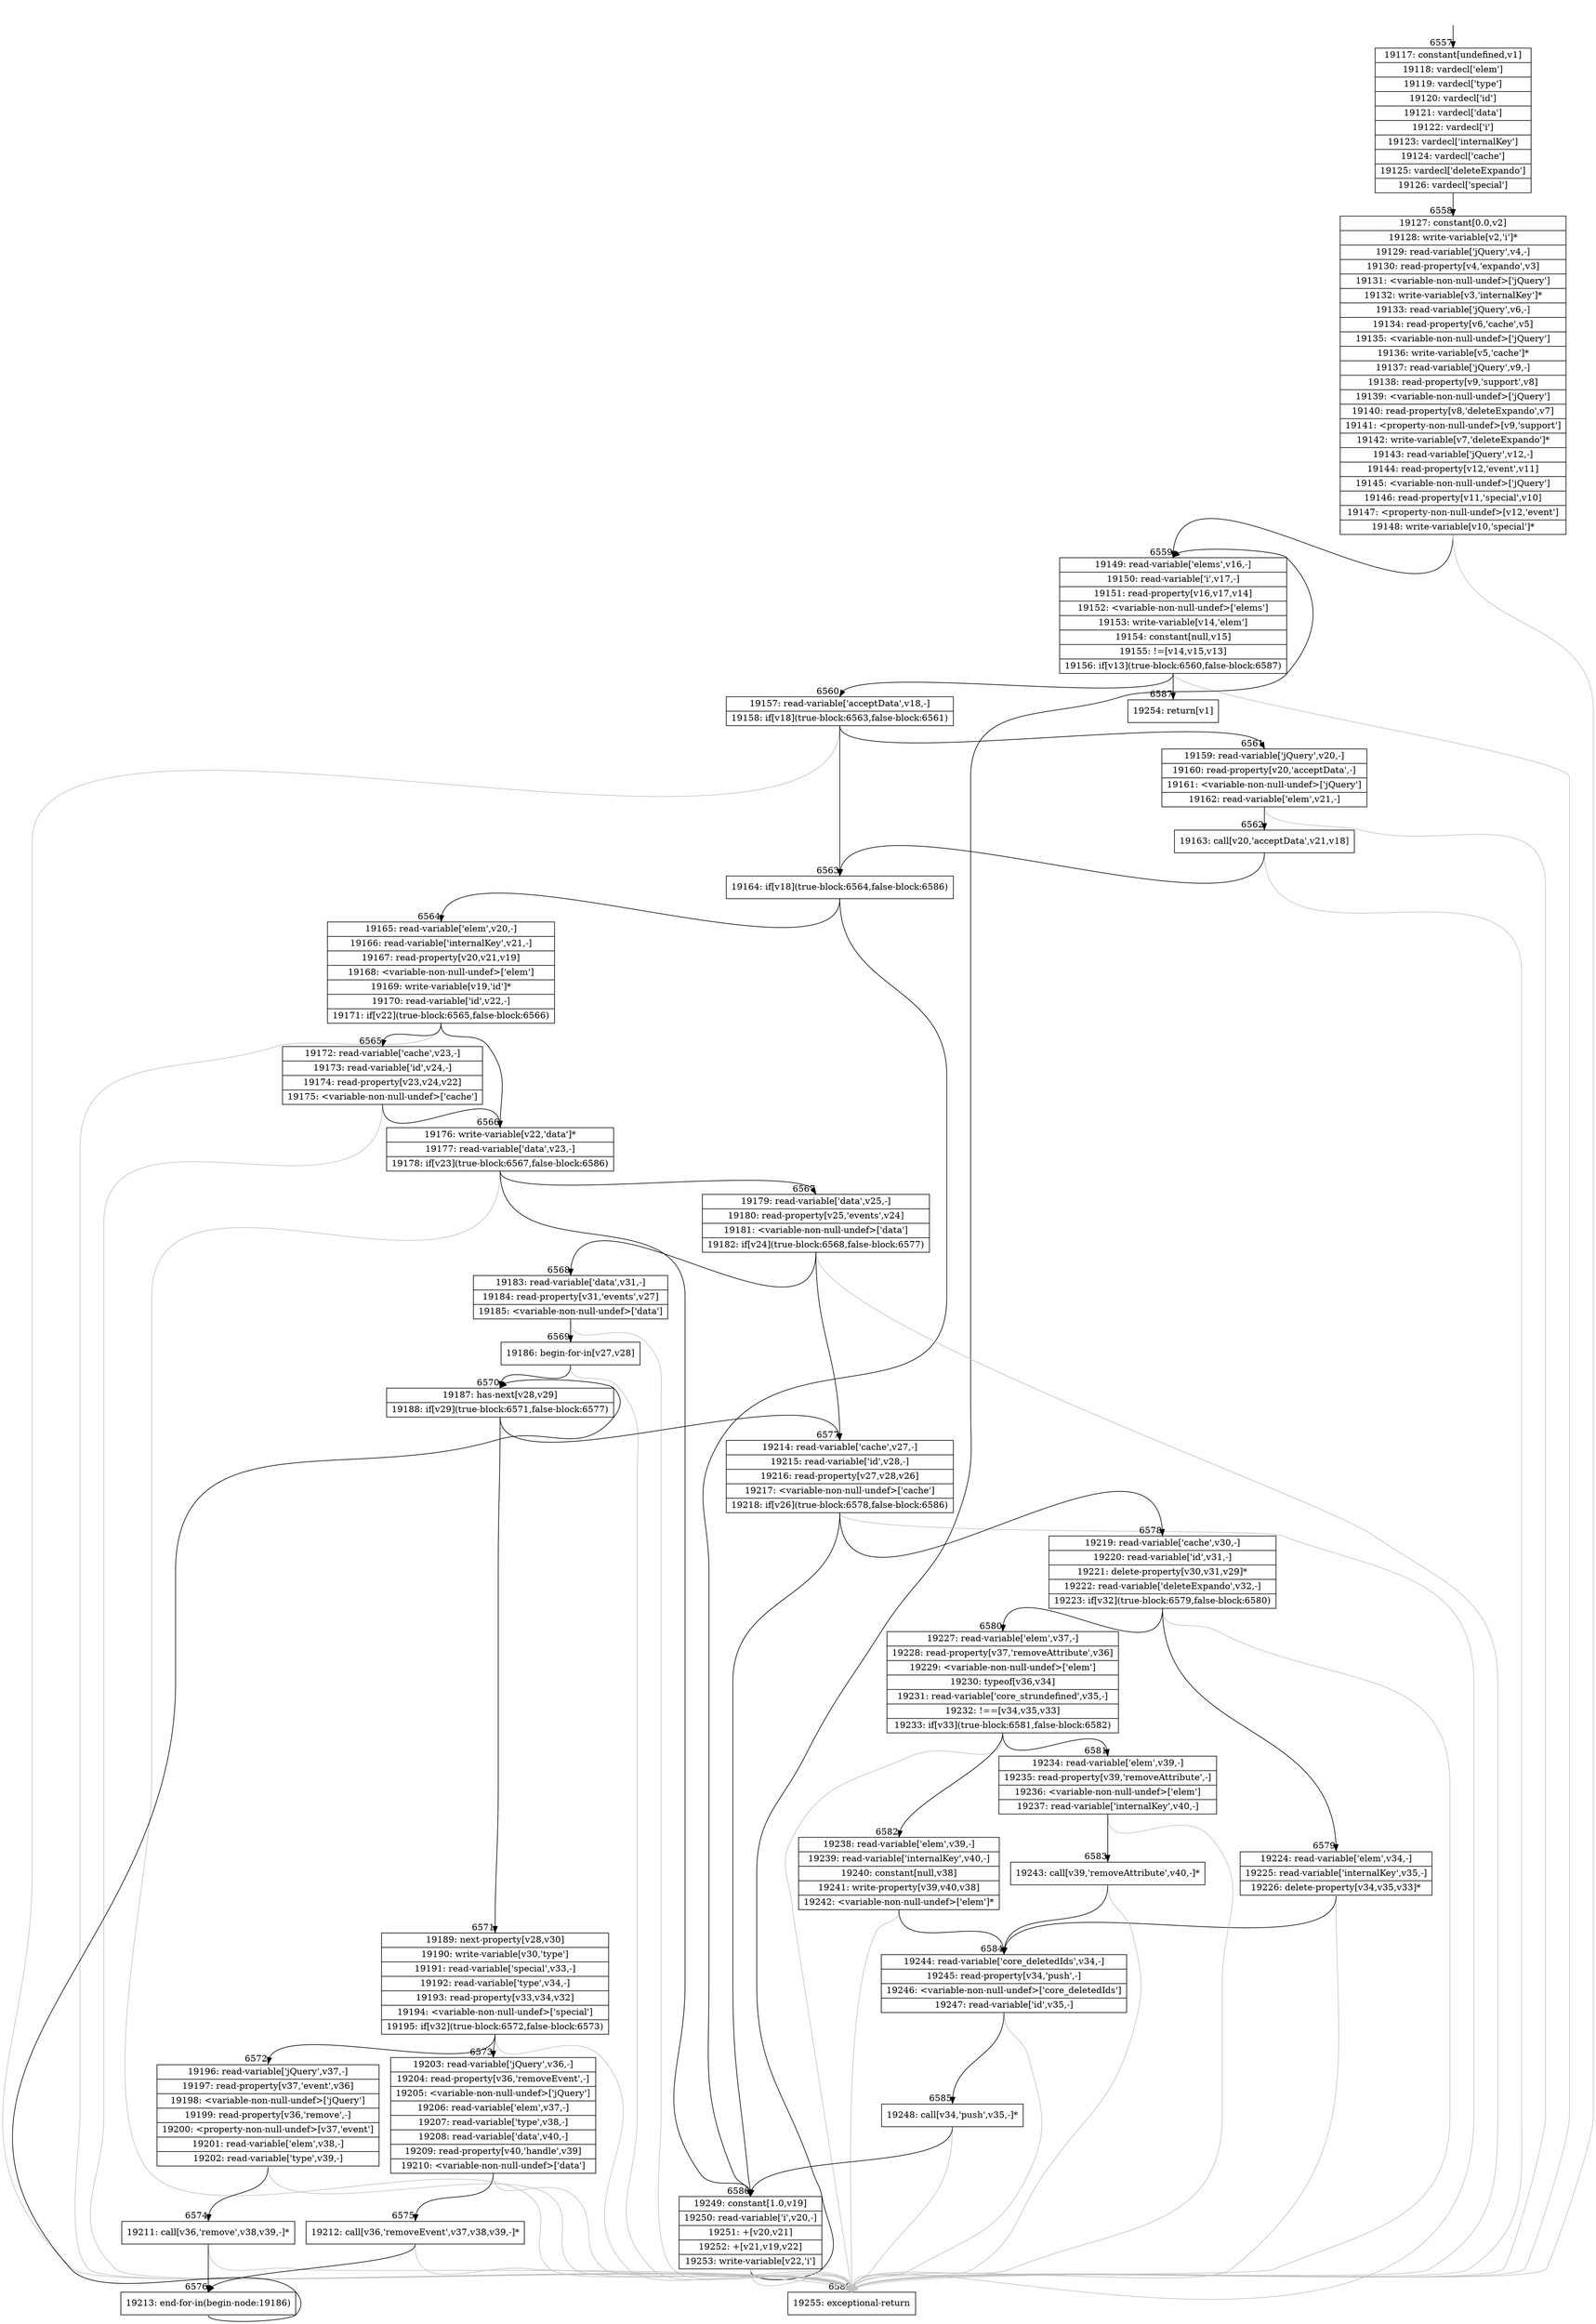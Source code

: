 digraph {
rankdir="TD"
BB_entry416[shape=none,label=""];
BB_entry416 -> BB6557 [tailport=s, headport=n, headlabel="    6557"]
BB6557 [shape=record label="{19117: constant[undefined,v1]|19118: vardecl['elem']|19119: vardecl['type']|19120: vardecl['id']|19121: vardecl['data']|19122: vardecl['i']|19123: vardecl['internalKey']|19124: vardecl['cache']|19125: vardecl['deleteExpando']|19126: vardecl['special']}" ] 
BB6557 -> BB6558 [tailport=s, headport=n, headlabel="      6558"]
BB6558 [shape=record label="{19127: constant[0.0,v2]|19128: write-variable[v2,'i']*|19129: read-variable['jQuery',v4,-]|19130: read-property[v4,'expando',v3]|19131: \<variable-non-null-undef\>['jQuery']|19132: write-variable[v3,'internalKey']*|19133: read-variable['jQuery',v6,-]|19134: read-property[v6,'cache',v5]|19135: \<variable-non-null-undef\>['jQuery']|19136: write-variable[v5,'cache']*|19137: read-variable['jQuery',v9,-]|19138: read-property[v9,'support',v8]|19139: \<variable-non-null-undef\>['jQuery']|19140: read-property[v8,'deleteExpando',v7]|19141: \<property-non-null-undef\>[v9,'support']|19142: write-variable[v7,'deleteExpando']*|19143: read-variable['jQuery',v12,-]|19144: read-property[v12,'event',v11]|19145: \<variable-non-null-undef\>['jQuery']|19146: read-property[v11,'special',v10]|19147: \<property-non-null-undef\>[v12,'event']|19148: write-variable[v10,'special']*}" ] 
BB6558 -> BB6559 [tailport=s, headport=n, headlabel="      6559"]
BB6558 -> BB6588 [tailport=s, headport=n, color=gray, headlabel="      6588"]
BB6559 [shape=record label="{19149: read-variable['elems',v16,-]|19150: read-variable['i',v17,-]|19151: read-property[v16,v17,v14]|19152: \<variable-non-null-undef\>['elems']|19153: write-variable[v14,'elem']|19154: constant[null,v15]|19155: !=[v14,v15,v13]|19156: if[v13](true-block:6560,false-block:6587)}" ] 
BB6559 -> BB6560 [tailport=s, headport=n, headlabel="      6560"]
BB6559 -> BB6587 [tailport=s, headport=n, headlabel="      6587"]
BB6559 -> BB6588 [tailport=s, headport=n, color=gray]
BB6560 [shape=record label="{19157: read-variable['acceptData',v18,-]|19158: if[v18](true-block:6563,false-block:6561)}" ] 
BB6560 -> BB6563 [tailport=s, headport=n, headlabel="      6563"]
BB6560 -> BB6561 [tailport=s, headport=n, headlabel="      6561"]
BB6560 -> BB6588 [tailport=s, headport=n, color=gray]
BB6561 [shape=record label="{19159: read-variable['jQuery',v20,-]|19160: read-property[v20,'acceptData',-]|19161: \<variable-non-null-undef\>['jQuery']|19162: read-variable['elem',v21,-]}" ] 
BB6561 -> BB6562 [tailport=s, headport=n, headlabel="      6562"]
BB6561 -> BB6588 [tailport=s, headport=n, color=gray]
BB6562 [shape=record label="{19163: call[v20,'acceptData',v21,v18]}" ] 
BB6562 -> BB6563 [tailport=s, headport=n]
BB6562 -> BB6588 [tailport=s, headport=n, color=gray]
BB6563 [shape=record label="{19164: if[v18](true-block:6564,false-block:6586)}" ] 
BB6563 -> BB6564 [tailport=s, headport=n, headlabel="      6564"]
BB6563 -> BB6586 [tailport=s, headport=n, headlabel="      6586"]
BB6564 [shape=record label="{19165: read-variable['elem',v20,-]|19166: read-variable['internalKey',v21,-]|19167: read-property[v20,v21,v19]|19168: \<variable-non-null-undef\>['elem']|19169: write-variable[v19,'id']*|19170: read-variable['id',v22,-]|19171: if[v22](true-block:6565,false-block:6566)}" ] 
BB6564 -> BB6566 [tailport=s, headport=n, headlabel="      6566"]
BB6564 -> BB6565 [tailport=s, headport=n, headlabel="      6565"]
BB6564 -> BB6588 [tailport=s, headport=n, color=gray]
BB6565 [shape=record label="{19172: read-variable['cache',v23,-]|19173: read-variable['id',v24,-]|19174: read-property[v23,v24,v22]|19175: \<variable-non-null-undef\>['cache']}" ] 
BB6565 -> BB6566 [tailport=s, headport=n]
BB6565 -> BB6588 [tailport=s, headport=n, color=gray]
BB6566 [shape=record label="{19176: write-variable[v22,'data']*|19177: read-variable['data',v23,-]|19178: if[v23](true-block:6567,false-block:6586)}" ] 
BB6566 -> BB6567 [tailport=s, headport=n, headlabel="      6567"]
BB6566 -> BB6586 [tailport=s, headport=n]
BB6566 -> BB6588 [tailport=s, headport=n, color=gray]
BB6567 [shape=record label="{19179: read-variable['data',v25,-]|19180: read-property[v25,'events',v24]|19181: \<variable-non-null-undef\>['data']|19182: if[v24](true-block:6568,false-block:6577)}" ] 
BB6567 -> BB6568 [tailport=s, headport=n, headlabel="      6568"]
BB6567 -> BB6577 [tailport=s, headport=n, headlabel="      6577"]
BB6567 -> BB6588 [tailport=s, headport=n, color=gray]
BB6568 [shape=record label="{19183: read-variable['data',v31,-]|19184: read-property[v31,'events',v27]|19185: \<variable-non-null-undef\>['data']}" ] 
BB6568 -> BB6569 [tailport=s, headport=n, headlabel="      6569"]
BB6568 -> BB6588 [tailport=s, headport=n, color=gray]
BB6569 [shape=record label="{19186: begin-for-in[v27,v28]}" ] 
BB6569 -> BB6570 [tailport=s, headport=n, headlabel="      6570"]
BB6569 -> BB6588 [tailport=s, headport=n, color=gray]
BB6570 [shape=record label="{19187: has-next[v28,v29]|19188: if[v29](true-block:6571,false-block:6577)}" ] 
BB6570 -> BB6571 [tailport=s, headport=n, headlabel="      6571"]
BB6570 -> BB6577 [tailport=s, headport=n]
BB6571 [shape=record label="{19189: next-property[v28,v30]|19190: write-variable[v30,'type']|19191: read-variable['special',v33,-]|19192: read-variable['type',v34,-]|19193: read-property[v33,v34,v32]|19194: \<variable-non-null-undef\>['special']|19195: if[v32](true-block:6572,false-block:6573)}" ] 
BB6571 -> BB6572 [tailport=s, headport=n, headlabel="      6572"]
BB6571 -> BB6573 [tailport=s, headport=n, headlabel="      6573"]
BB6571 -> BB6588 [tailport=s, headport=n, color=gray]
BB6572 [shape=record label="{19196: read-variable['jQuery',v37,-]|19197: read-property[v37,'event',v36]|19198: \<variable-non-null-undef\>['jQuery']|19199: read-property[v36,'remove',-]|19200: \<property-non-null-undef\>[v37,'event']|19201: read-variable['elem',v38,-]|19202: read-variable['type',v39,-]}" ] 
BB6572 -> BB6574 [tailport=s, headport=n, headlabel="      6574"]
BB6572 -> BB6588 [tailport=s, headport=n, color=gray]
BB6573 [shape=record label="{19203: read-variable['jQuery',v36,-]|19204: read-property[v36,'removeEvent',-]|19205: \<variable-non-null-undef\>['jQuery']|19206: read-variable['elem',v37,-]|19207: read-variable['type',v38,-]|19208: read-variable['data',v40,-]|19209: read-property[v40,'handle',v39]|19210: \<variable-non-null-undef\>['data']}" ] 
BB6573 -> BB6575 [tailport=s, headport=n, headlabel="      6575"]
BB6573 -> BB6588 [tailport=s, headport=n, color=gray]
BB6574 [shape=record label="{19211: call[v36,'remove',v38,v39,-]*}" ] 
BB6574 -> BB6576 [tailport=s, headport=n, headlabel="      6576"]
BB6574 -> BB6588 [tailport=s, headport=n, color=gray]
BB6575 [shape=record label="{19212: call[v36,'removeEvent',v37,v38,v39,-]*}" ] 
BB6575 -> BB6576 [tailport=s, headport=n]
BB6575 -> BB6588 [tailport=s, headport=n, color=gray]
BB6576 [shape=record label="{19213: end-for-in(begin-node:19186)}" ] 
BB6576 -> BB6570 [tailport=s, headport=n]
BB6577 [shape=record label="{19214: read-variable['cache',v27,-]|19215: read-variable['id',v28,-]|19216: read-property[v27,v28,v26]|19217: \<variable-non-null-undef\>['cache']|19218: if[v26](true-block:6578,false-block:6586)}" ] 
BB6577 -> BB6578 [tailport=s, headport=n, headlabel="      6578"]
BB6577 -> BB6586 [tailport=s, headport=n]
BB6577 -> BB6588 [tailport=s, headport=n, color=gray]
BB6578 [shape=record label="{19219: read-variable['cache',v30,-]|19220: read-variable['id',v31,-]|19221: delete-property[v30,v31,v29]*|19222: read-variable['deleteExpando',v32,-]|19223: if[v32](true-block:6579,false-block:6580)}" ] 
BB6578 -> BB6579 [tailport=s, headport=n, headlabel="      6579"]
BB6578 -> BB6580 [tailport=s, headport=n, headlabel="      6580"]
BB6578 -> BB6588 [tailport=s, headport=n, color=gray]
BB6579 [shape=record label="{19224: read-variable['elem',v34,-]|19225: read-variable['internalKey',v35,-]|19226: delete-property[v34,v35,v33]*}" ] 
BB6579 -> BB6584 [tailport=s, headport=n, headlabel="      6584"]
BB6579 -> BB6588 [tailport=s, headport=n, color=gray]
BB6580 [shape=record label="{19227: read-variable['elem',v37,-]|19228: read-property[v37,'removeAttribute',v36]|19229: \<variable-non-null-undef\>['elem']|19230: typeof[v36,v34]|19231: read-variable['core_strundefined',v35,-]|19232: !==[v34,v35,v33]|19233: if[v33](true-block:6581,false-block:6582)}" ] 
BB6580 -> BB6581 [tailport=s, headport=n, headlabel="      6581"]
BB6580 -> BB6582 [tailport=s, headport=n, headlabel="      6582"]
BB6580 -> BB6588 [tailport=s, headport=n, color=gray]
BB6581 [shape=record label="{19234: read-variable['elem',v39,-]|19235: read-property[v39,'removeAttribute',-]|19236: \<variable-non-null-undef\>['elem']|19237: read-variable['internalKey',v40,-]}" ] 
BB6581 -> BB6583 [tailport=s, headport=n, headlabel="      6583"]
BB6581 -> BB6588 [tailport=s, headport=n, color=gray]
BB6582 [shape=record label="{19238: read-variable['elem',v39,-]|19239: read-variable['internalKey',v40,-]|19240: constant[null,v38]|19241: write-property[v39,v40,v38]|19242: \<variable-non-null-undef\>['elem']*}" ] 
BB6582 -> BB6584 [tailport=s, headport=n]
BB6582 -> BB6588 [tailport=s, headport=n, color=gray]
BB6583 [shape=record label="{19243: call[v39,'removeAttribute',v40,-]*}" ] 
BB6583 -> BB6584 [tailport=s, headport=n]
BB6583 -> BB6588 [tailport=s, headport=n, color=gray]
BB6584 [shape=record label="{19244: read-variable['core_deletedIds',v34,-]|19245: read-property[v34,'push',-]|19246: \<variable-non-null-undef\>['core_deletedIds']|19247: read-variable['id',v35,-]}" ] 
BB6584 -> BB6585 [tailport=s, headport=n, headlabel="      6585"]
BB6584 -> BB6588 [tailport=s, headport=n, color=gray]
BB6585 [shape=record label="{19248: call[v34,'push',v35,-]*}" ] 
BB6585 -> BB6586 [tailport=s, headport=n]
BB6585 -> BB6588 [tailport=s, headport=n, color=gray]
BB6586 [shape=record label="{19249: constant[1.0,v19]|19250: read-variable['i',v20,-]|19251: +[v20,v21]|19252: +[v21,v19,v22]|19253: write-variable[v22,'i']}" ] 
BB6586 -> BB6559 [tailport=s, headport=n]
BB6586 -> BB6588 [tailport=s, headport=n, color=gray]
BB6587 [shape=record label="{19254: return[v1]}" ] 
BB6588 [shape=record label="{19255: exceptional-return}" ] 
}
